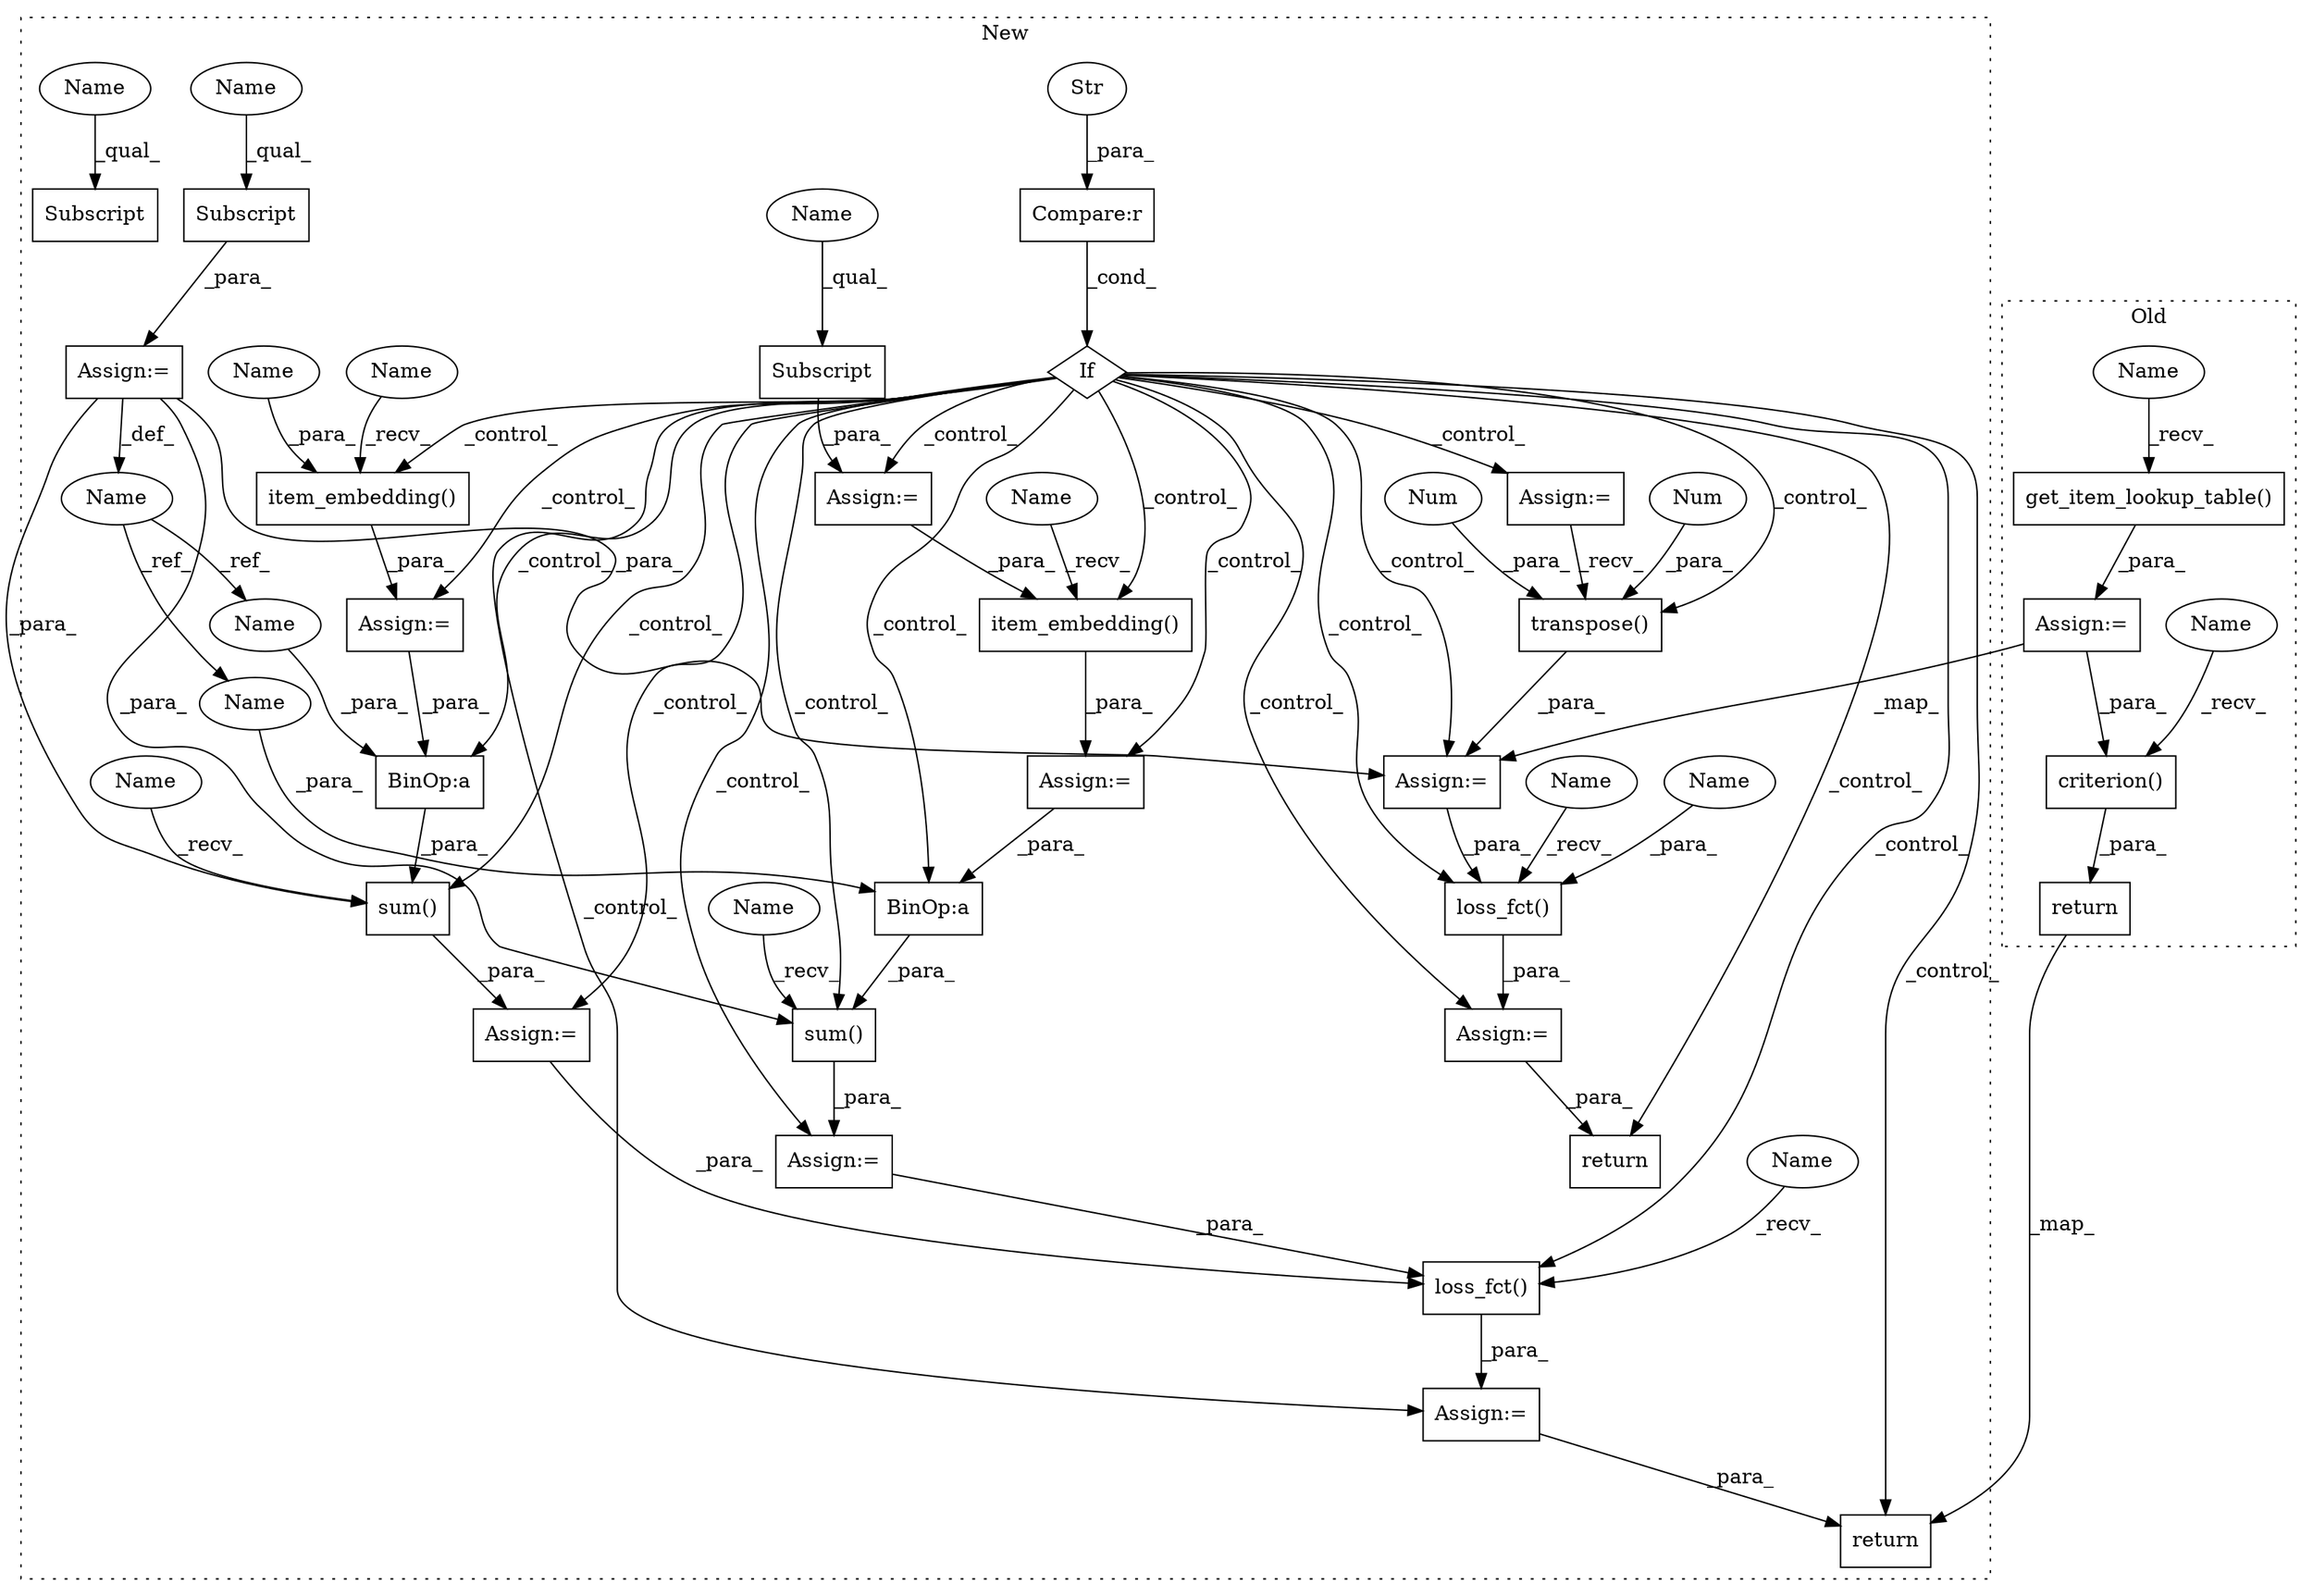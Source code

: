 digraph G {
subgraph cluster0 {
1 [label="get_item_lookup_table()" a="75" s="3621" l="28" shape="box"];
26 [label="Assign:=" a="68" s="3599" l="3" shape="box"];
28 [label="criterion()" a="75" s="3666,3698" l="15,1" shape="box"];
33 [label="return" a="93" s="3708" l="7" shape="box"];
48 [label="Name" a="87" s="3621" l="4" shape="ellipse"];
49 [label="Name" a="87" s="3666" l="4" shape="ellipse"];
label = "Old";
style="dotted";
}
subgraph cluster1 {
2 [label="loss_fct()" a="75" s="3904,3935" l="14,1" shape="box"];
3 [label="If" a="96" s="3283" l="3" shape="diamond"];
4 [label="BinOp:a" a="82" s="3603" l="3" shape="box"];
5 [label="BinOp:a" a="82" s="3527" l="3" shape="box"];
6 [label="item_embedding()" a="75" s="3393,3422" l="20,1" shape="box"];
7 [label="Compare:r" a="40" s="3286" l="23" shape="box"];
8 [label="Str" a="66" s="3304" l="5" shape="ellipse"];
9 [label="item_embedding()" a="75" s="3452,3481" l="20,1" shape="box"];
10 [label="sum()" a="75" s="3583,3619" l="10,9" shape="box"];
11 [label="sum()" a="75" s="3507,3543" l="10,9" shape="box"];
12 [label="Name" a="87" s="3175" l="10" shape="ellipse"];
13 [label="transpose()" a="75" s="3854,3882" l="24,1" shape="box"];
14 [label="Num" a="76" s="3878" l="1" shape="ellipse"];
15 [label="Num" a="76" s="3881" l="1" shape="ellipse"];
16 [label="Assign:=" a="68" s="3580" l="3" shape="box"];
17 [label="Assign:=" a="68" s="3332" l="3" shape="box"];
18 [label="Subscript" a="63" s="3335,0" l="29,0" shape="box"];
19 [label="Subscript" a="63" s="3245,0" l="29,0" shape="box"];
20 [label="Assign:=" a="68" s="3778" l="3" shape="box"];
21 [label="Assign:=" a="68" s="3449" l="3" shape="box"];
22 [label="Assign:=" a="68" s="3390" l="3" shape="box"];
23 [label="Assign:=" a="68" s="3901" l="3" shape="box"];
24 [label="Assign:=" a="68" s="3504" l="3" shape="box"];
25 [label="Assign:=" a="68" s="3826" l="3" shape="box"];
27 [label="Subscript" a="63" s="3136,0" l="30,0" shape="box"];
29 [label="loss_fct()" a="75" s="3654,3688" l="14,1" shape="box"];
30 [label="Assign:=" a="68" s="3133" l="3" shape="box"];
31 [label="Assign:=" a="68" s="3651" l="3" shape="box"];
32 [label="return" a="93" s="3949" l="7" shape="box"];
34 [label="return" a="93" s="3702" l="7" shape="box"];
35 [label="Name" a="87" s="3583" l="5" shape="ellipse"];
36 [label="Name" a="87" s="3507" l="5" shape="ellipse"];
37 [label="Name" a="87" s="3654" l="4" shape="ellipse"];
38 [label="Name" a="87" s="3904" l="4" shape="ellipse"];
39 [label="Name" a="87" s="3452" l="4" shape="ellipse"];
40 [label="Name" a="87" s="3393" l="4" shape="ellipse"];
41 [label="Name" a="87" s="3517" l="10" shape="ellipse"];
42 [label="Name" a="87" s="3593" l="10" shape="ellipse"];
43 [label="Name" a="87" s="3926" l="9" shape="ellipse"];
44 [label="Name" a="87" s="3413" l="9" shape="ellipse"];
45 [label="Name" a="87" s="3136" l="11" shape="ellipse"];
46 [label="Name" a="87" s="3335" l="11" shape="ellipse"];
47 [label="Name" a="87" s="3245" l="11" shape="ellipse"];
label = "New";
style="dotted";
}
1 -> 26 [label="_para_"];
2 -> 23 [label="_para_"];
3 -> 23 [label="_control_"];
3 -> 32 [label="_control_"];
3 -> 4 [label="_control_"];
3 -> 11 [label="_control_"];
3 -> 31 [label="_control_"];
3 -> 10 [label="_control_"];
3 -> 22 [label="_control_"];
3 -> 21 [label="_control_"];
3 -> 16 [label="_control_"];
3 -> 25 [label="_control_"];
3 -> 6 [label="_control_"];
3 -> 17 [label="_control_"];
3 -> 9 [label="_control_"];
3 -> 29 [label="_control_"];
3 -> 20 [label="_control_"];
3 -> 24 [label="_control_"];
3 -> 2 [label="_control_"];
3 -> 5 [label="_control_"];
3 -> 34 [label="_control_"];
3 -> 13 [label="_control_"];
4 -> 10 [label="_para_"];
5 -> 11 [label="_para_"];
6 -> 22 [label="_para_"];
7 -> 3 [label="_cond_"];
8 -> 7 [label="_para_"];
9 -> 21 [label="_para_"];
10 -> 16 [label="_para_"];
11 -> 24 [label="_para_"];
12 -> 42 [label="_ref_"];
12 -> 41 [label="_ref_"];
13 -> 25 [label="_para_"];
14 -> 13 [label="_para_"];
15 -> 13 [label="_para_"];
16 -> 29 [label="_para_"];
17 -> 9 [label="_para_"];
18 -> 17 [label="_para_"];
20 -> 13 [label="_recv_"];
21 -> 4 [label="_para_"];
22 -> 5 [label="_para_"];
23 -> 32 [label="_para_"];
24 -> 29 [label="_para_"];
25 -> 2 [label="_para_"];
26 -> 25 [label="_map_"];
26 -> 28 [label="_para_"];
27 -> 30 [label="_para_"];
28 -> 33 [label="_para_"];
29 -> 31 [label="_para_"];
30 -> 10 [label="_para_"];
30 -> 11 [label="_para_"];
30 -> 12 [label="_def_"];
30 -> 25 [label="_para_"];
31 -> 34 [label="_para_"];
33 -> 34 [label="_map_"];
35 -> 10 [label="_recv_"];
36 -> 11 [label="_recv_"];
37 -> 29 [label="_recv_"];
38 -> 2 [label="_recv_"];
39 -> 9 [label="_recv_"];
40 -> 6 [label="_recv_"];
41 -> 5 [label="_para_"];
42 -> 4 [label="_para_"];
43 -> 2 [label="_para_"];
44 -> 6 [label="_para_"];
45 -> 27 [label="_qual_"];
46 -> 18 [label="_qual_"];
47 -> 19 [label="_qual_"];
48 -> 1 [label="_recv_"];
49 -> 28 [label="_recv_"];
}